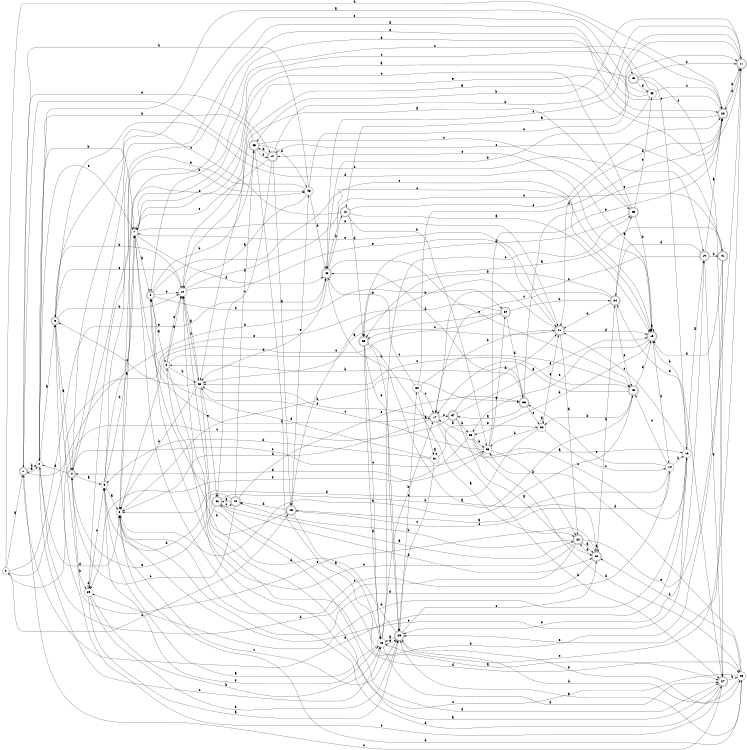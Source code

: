 digraph n40_10 {
__start0 [label="" shape="none"];

rankdir=LR;
size="8,5";

s0 [style="filled", color="black", fillcolor="white" shape="circle", label="0"];
s1 [style="rounded,filled", color="black", fillcolor="white" shape="doublecircle", label="1"];
s2 [style="filled", color="black", fillcolor="white" shape="circle", label="2"];
s3 [style="rounded,filled", color="black", fillcolor="white" shape="doublecircle", label="3"];
s4 [style="rounded,filled", color="black", fillcolor="white" shape="doublecircle", label="4"];
s5 [style="filled", color="black", fillcolor="white" shape="circle", label="5"];
s6 [style="filled", color="black", fillcolor="white" shape="circle", label="6"];
s7 [style="filled", color="black", fillcolor="white" shape="circle", label="7"];
s8 [style="rounded,filled", color="black", fillcolor="white" shape="doublecircle", label="8"];
s9 [style="filled", color="black", fillcolor="white" shape="circle", label="9"];
s10 [style="filled", color="black", fillcolor="white" shape="circle", label="10"];
s11 [style="rounded,filled", color="black", fillcolor="white" shape="doublecircle", label="11"];
s12 [style="rounded,filled", color="black", fillcolor="white" shape="doublecircle", label="12"];
s13 [style="rounded,filled", color="black", fillcolor="white" shape="doublecircle", label="13"];
s14 [style="filled", color="black", fillcolor="white" shape="circle", label="14"];
s15 [style="rounded,filled", color="black", fillcolor="white" shape="doublecircle", label="15"];
s16 [style="filled", color="black", fillcolor="white" shape="circle", label="16"];
s17 [style="rounded,filled", color="black", fillcolor="white" shape="doublecircle", label="17"];
s18 [style="filled", color="black", fillcolor="white" shape="circle", label="18"];
s19 [style="rounded,filled", color="black", fillcolor="white" shape="doublecircle", label="19"];
s20 [style="rounded,filled", color="black", fillcolor="white" shape="doublecircle", label="20"];
s21 [style="rounded,filled", color="black", fillcolor="white" shape="doublecircle", label="21"];
s22 [style="rounded,filled", color="black", fillcolor="white" shape="doublecircle", label="22"];
s23 [style="rounded,filled", color="black", fillcolor="white" shape="doublecircle", label="23"];
s24 [style="rounded,filled", color="black", fillcolor="white" shape="doublecircle", label="24"];
s25 [style="rounded,filled", color="black", fillcolor="white" shape="doublecircle", label="25"];
s26 [style="filled", color="black", fillcolor="white" shape="circle", label="26"];
s27 [style="rounded,filled", color="black", fillcolor="white" shape="doublecircle", label="27"];
s28 [style="filled", color="black", fillcolor="white" shape="circle", label="28"];
s29 [style="rounded,filled", color="black", fillcolor="white" shape="doublecircle", label="29"];
s30 [style="filled", color="black", fillcolor="white" shape="circle", label="30"];
s31 [style="filled", color="black", fillcolor="white" shape="circle", label="31"];
s32 [style="filled", color="black", fillcolor="white" shape="circle", label="32"];
s33 [style="filled", color="black", fillcolor="white" shape="circle", label="33"];
s34 [style="rounded,filled", color="black", fillcolor="white" shape="doublecircle", label="34"];
s35 [style="rounded,filled", color="black", fillcolor="white" shape="doublecircle", label="35"];
s36 [style="rounded,filled", color="black", fillcolor="white" shape="doublecircle", label="36"];
s37 [style="rounded,filled", color="black", fillcolor="white" shape="doublecircle", label="37"];
s38 [style="filled", color="black", fillcolor="white" shape="circle", label="38"];
s39 [style="filled", color="black", fillcolor="white" shape="circle", label="39"];
s40 [style="rounded,filled", color="black", fillcolor="white" shape="doublecircle", label="40"];
s41 [style="rounded,filled", color="black", fillcolor="white" shape="doublecircle", label="41"];
s42 [style="rounded,filled", color="black", fillcolor="white" shape="doublecircle", label="42"];
s43 [style="rounded,filled", color="black", fillcolor="white" shape="doublecircle", label="43"];
s44 [style="rounded,filled", color="black", fillcolor="white" shape="doublecircle", label="44"];
s45 [style="rounded,filled", color="black", fillcolor="white" shape="doublecircle", label="45"];
s46 [style="filled", color="black", fillcolor="white" shape="circle", label="46"];
s47 [style="rounded,filled", color="black", fillcolor="white" shape="doublecircle", label="47"];
s48 [style="filled", color="black", fillcolor="white" shape="circle", label="48"];
s49 [style="rounded,filled", color="black", fillcolor="white" shape="doublecircle", label="49"];
s0 -> s1 [label="a"];
s0 -> s34 [label="b"];
s0 -> s15 [label="c"];
s0 -> s20 [label="d"];
s0 -> s40 [label="e"];
s1 -> s2 [label="a"];
s1 -> s2 [label="b"];
s1 -> s19 [label="c"];
s1 -> s18 [label="d"];
s1 -> s47 [label="e"];
s2 -> s3 [label="a"];
s2 -> s7 [label="b"];
s2 -> s16 [label="c"];
s2 -> s6 [label="d"];
s2 -> s7 [label="e"];
s3 -> s4 [label="a"];
s3 -> s10 [label="b"];
s3 -> s27 [label="c"];
s3 -> s13 [label="d"];
s3 -> s10 [label="e"];
s4 -> s5 [label="a"];
s4 -> s39 [label="b"];
s4 -> s33 [label="c"];
s4 -> s2 [label="d"];
s4 -> s20 [label="e"];
s5 -> s6 [label="a"];
s5 -> s46 [label="b"];
s5 -> s46 [label="c"];
s5 -> s7 [label="d"];
s5 -> s16 [label="e"];
s6 -> s7 [label="a"];
s6 -> s36 [label="b"];
s6 -> s29 [label="c"];
s6 -> s28 [label="d"];
s6 -> s19 [label="e"];
s7 -> s8 [label="a"];
s7 -> s17 [label="b"];
s7 -> s49 [label="c"];
s7 -> s40 [label="d"];
s7 -> s21 [label="e"];
s8 -> s9 [label="a"];
s8 -> s45 [label="b"];
s8 -> s13 [label="c"];
s8 -> s40 [label="d"];
s8 -> s10 [label="e"];
s9 -> s10 [label="a"];
s9 -> s26 [label="b"];
s9 -> s43 [label="c"];
s9 -> s28 [label="d"];
s9 -> s10 [label="e"];
s10 -> s11 [label="a"];
s10 -> s3 [label="b"];
s10 -> s13 [label="c"];
s10 -> s26 [label="d"];
s10 -> s21 [label="e"];
s11 -> s12 [label="a"];
s11 -> s45 [label="b"];
s11 -> s40 [label="c"];
s11 -> s20 [label="d"];
s11 -> s16 [label="e"];
s12 -> s13 [label="a"];
s12 -> s33 [label="b"];
s12 -> s3 [label="c"];
s12 -> s35 [label="d"];
s12 -> s20 [label="e"];
s13 -> s13 [label="a"];
s13 -> s14 [label="b"];
s13 -> s47 [label="c"];
s13 -> s38 [label="d"];
s13 -> s38 [label="e"];
s14 -> s15 [label="a"];
s14 -> s18 [label="b"];
s14 -> s43 [label="c"];
s14 -> s6 [label="d"];
s14 -> s36 [label="e"];
s15 -> s16 [label="a"];
s15 -> s8 [label="b"];
s15 -> s14 [label="c"];
s15 -> s44 [label="d"];
s15 -> s46 [label="e"];
s16 -> s5 [label="a"];
s16 -> s17 [label="b"];
s16 -> s25 [label="c"];
s16 -> s27 [label="d"];
s16 -> s29 [label="e"];
s17 -> s18 [label="a"];
s17 -> s27 [label="b"];
s17 -> s37 [label="c"];
s17 -> s6 [label="d"];
s17 -> s26 [label="e"];
s18 -> s19 [label="a"];
s18 -> s13 [label="b"];
s18 -> s21 [label="c"];
s18 -> s39 [label="d"];
s18 -> s29 [label="e"];
s19 -> s20 [label="a"];
s19 -> s41 [label="b"];
s19 -> s17 [label="c"];
s19 -> s24 [label="d"];
s19 -> s27 [label="e"];
s20 -> s4 [label="a"];
s20 -> s11 [label="b"];
s20 -> s8 [label="c"];
s20 -> s21 [label="d"];
s20 -> s10 [label="e"];
s21 -> s22 [label="a"];
s21 -> s15 [label="b"];
s21 -> s6 [label="c"];
s21 -> s13 [label="d"];
s21 -> s7 [label="e"];
s22 -> s23 [label="a"];
s22 -> s44 [label="b"];
s22 -> s8 [label="c"];
s22 -> s2 [label="d"];
s22 -> s11 [label="e"];
s23 -> s23 [label="a"];
s23 -> s24 [label="b"];
s23 -> s6 [label="c"];
s23 -> s22 [label="d"];
s23 -> s3 [label="e"];
s24 -> s25 [label="a"];
s24 -> s35 [label="b"];
s24 -> s17 [label="c"];
s24 -> s21 [label="d"];
s24 -> s43 [label="e"];
s25 -> s26 [label="a"];
s25 -> s13 [label="b"];
s25 -> s7 [label="c"];
s25 -> s35 [label="d"];
s25 -> s48 [label="e"];
s26 -> s10 [label="a"];
s26 -> s6 [label="b"];
s26 -> s3 [label="c"];
s26 -> s27 [label="d"];
s26 -> s42 [label="e"];
s27 -> s10 [label="a"];
s27 -> s28 [label="b"];
s27 -> s1 [label="c"];
s27 -> s7 [label="d"];
s27 -> s24 [label="e"];
s28 -> s29 [label="a"];
s28 -> s23 [label="b"];
s28 -> s9 [label="c"];
s28 -> s33 [label="d"];
s28 -> s29 [label="e"];
s29 -> s16 [label="a"];
s29 -> s28 [label="b"];
s29 -> s23 [label="c"];
s29 -> s10 [label="d"];
s29 -> s30 [label="e"];
s30 -> s31 [label="a"];
s30 -> s21 [label="b"];
s30 -> s17 [label="c"];
s30 -> s20 [label="d"];
s30 -> s40 [label="e"];
s31 -> s31 [label="a"];
s31 -> s5 [label="b"];
s31 -> s29 [label="c"];
s31 -> s8 [label="d"];
s31 -> s32 [label="e"];
s32 -> s32 [label="a"];
s32 -> s33 [label="b"];
s32 -> s14 [label="c"];
s32 -> s6 [label="d"];
s32 -> s21 [label="e"];
s33 -> s34 [label="a"];
s33 -> s22 [label="b"];
s33 -> s26 [label="c"];
s33 -> s4 [label="d"];
s33 -> s20 [label="e"];
s34 -> s26 [label="a"];
s34 -> s24 [label="b"];
s34 -> s35 [label="c"];
s34 -> s36 [label="d"];
s34 -> s1 [label="e"];
s35 -> s22 [label="a"];
s35 -> s29 [label="b"];
s35 -> s16 [label="c"];
s35 -> s16 [label="d"];
s35 -> s29 [label="e"];
s36 -> s37 [label="a"];
s36 -> s9 [label="b"];
s36 -> s32 [label="c"];
s36 -> s40 [label="d"];
s36 -> s20 [label="e"];
s37 -> s23 [label="a"];
s37 -> s38 [label="b"];
s37 -> s0 [label="c"];
s37 -> s21 [label="d"];
s37 -> s13 [label="e"];
s38 -> s17 [label="a"];
s38 -> s33 [label="b"];
s38 -> s18 [label="c"];
s38 -> s28 [label="d"];
s38 -> s39 [label="e"];
s39 -> s29 [label="a"];
s39 -> s16 [label="b"];
s39 -> s5 [label="c"];
s39 -> s39 [label="d"];
s39 -> s29 [label="e"];
s40 -> s23 [label="a"];
s40 -> s12 [label="b"];
s40 -> s41 [label="c"];
s40 -> s26 [label="d"];
s40 -> s43 [label="e"];
s41 -> s35 [label="a"];
s41 -> s42 [label="b"];
s41 -> s47 [label="c"];
s41 -> s13 [label="d"];
s41 -> s29 [label="e"];
s42 -> s22 [label="a"];
s42 -> s43 [label="b"];
s42 -> s44 [label="c"];
s42 -> s23 [label="d"];
s42 -> s4 [label="e"];
s43 -> s17 [label="a"];
s43 -> s32 [label="b"];
s43 -> s26 [label="c"];
s43 -> s13 [label="d"];
s43 -> s6 [label="e"];
s44 -> s42 [label="a"];
s44 -> s45 [label="b"];
s44 -> s4 [label="c"];
s44 -> s5 [label="d"];
s44 -> s36 [label="e"];
s45 -> s27 [label="a"];
s45 -> s2 [label="b"];
s45 -> s25 [label="c"];
s45 -> s46 [label="d"];
s45 -> s47 [label="e"];
s46 -> s10 [label="a"];
s46 -> s1 [label="b"];
s46 -> s11 [label="c"];
s46 -> s40 [label="d"];
s46 -> s39 [label="e"];
s47 -> s15 [label="a"];
s47 -> s11 [label="b"];
s47 -> s42 [label="c"];
s47 -> s45 [label="d"];
s47 -> s7 [label="e"];
s48 -> s2 [label="a"];
s48 -> s40 [label="b"];
s48 -> s20 [label="c"];
s48 -> s6 [label="d"];
s48 -> s4 [label="e"];
s49 -> s7 [label="a"];
s49 -> s11 [label="b"];
s49 -> s18 [label="c"];
s49 -> s48 [label="d"];
s49 -> s27 [label="e"];

}
